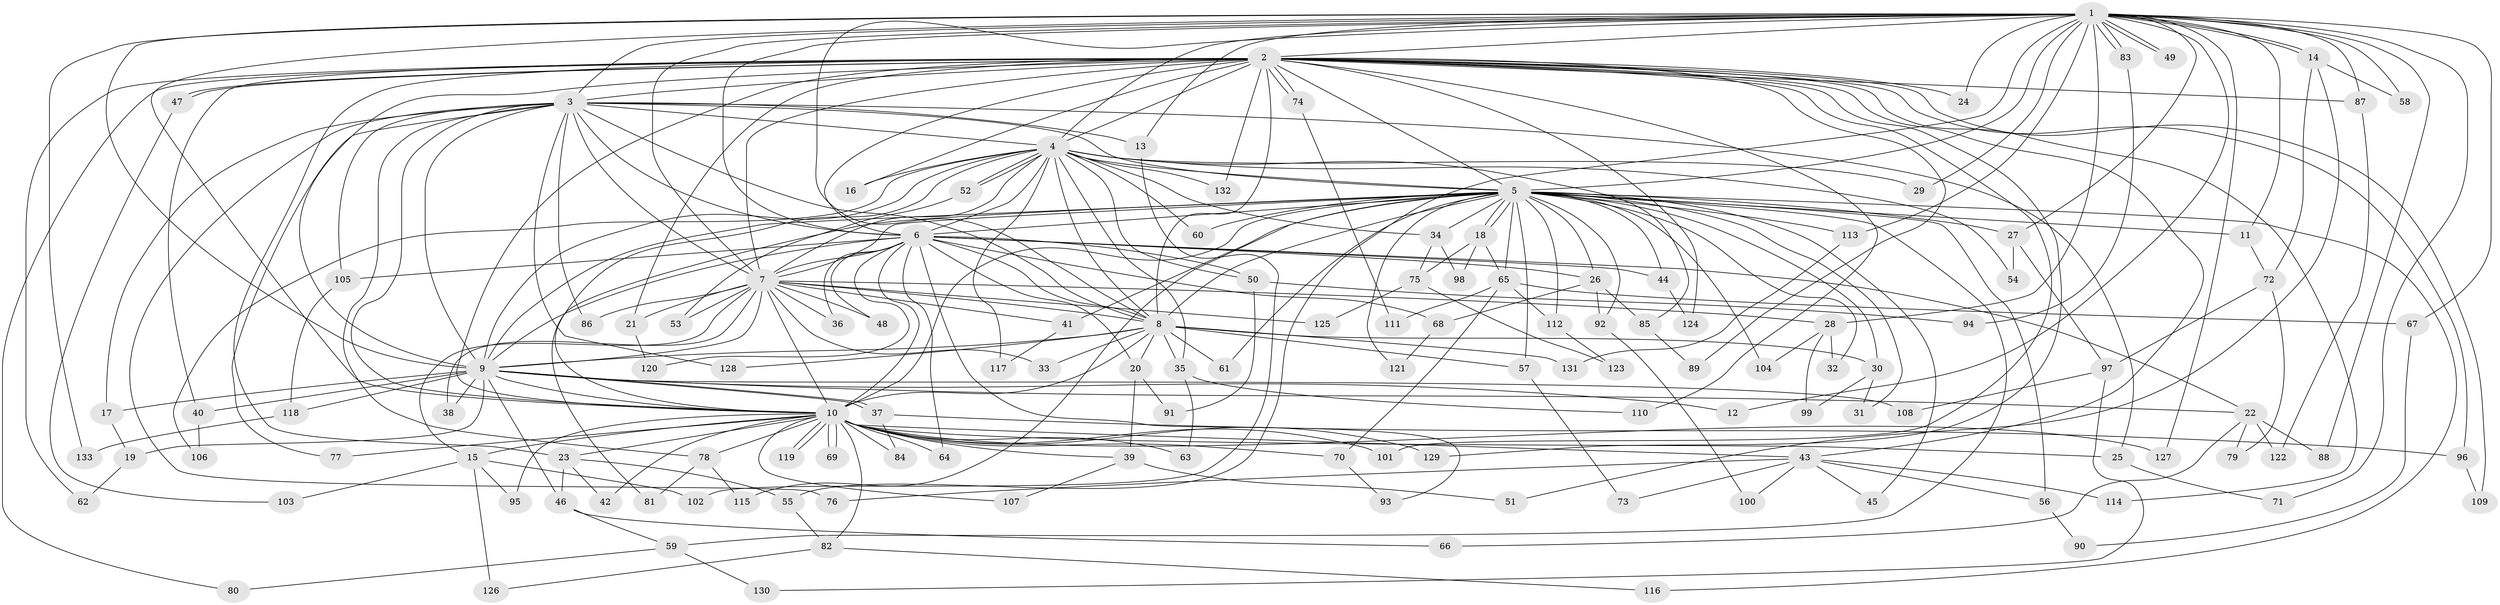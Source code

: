 // Generated by graph-tools (version 1.1) at 2025/10/02/27/25 16:10:57]
// undirected, 133 vertices, 291 edges
graph export_dot {
graph [start="1"]
  node [color=gray90,style=filled];
  1;
  2;
  3;
  4;
  5;
  6;
  7;
  8;
  9;
  10;
  11;
  12;
  13;
  14;
  15;
  16;
  17;
  18;
  19;
  20;
  21;
  22;
  23;
  24;
  25;
  26;
  27;
  28;
  29;
  30;
  31;
  32;
  33;
  34;
  35;
  36;
  37;
  38;
  39;
  40;
  41;
  42;
  43;
  44;
  45;
  46;
  47;
  48;
  49;
  50;
  51;
  52;
  53;
  54;
  55;
  56;
  57;
  58;
  59;
  60;
  61;
  62;
  63;
  64;
  65;
  66;
  67;
  68;
  69;
  70;
  71;
  72;
  73;
  74;
  75;
  76;
  77;
  78;
  79;
  80;
  81;
  82;
  83;
  84;
  85;
  86;
  87;
  88;
  89;
  90;
  91;
  92;
  93;
  94;
  95;
  96;
  97;
  98;
  99;
  100;
  101;
  102;
  103;
  104;
  105;
  106;
  107;
  108;
  109;
  110;
  111;
  112;
  113;
  114;
  115;
  116;
  117;
  118;
  119;
  120;
  121;
  122;
  123;
  124;
  125;
  126;
  127;
  128;
  129;
  130;
  131;
  132;
  133;
  1 -- 2;
  1 -- 3;
  1 -- 4;
  1 -- 5;
  1 -- 6;
  1 -- 7;
  1 -- 8;
  1 -- 9;
  1 -- 10;
  1 -- 11;
  1 -- 12;
  1 -- 13;
  1 -- 14;
  1 -- 14;
  1 -- 24;
  1 -- 27;
  1 -- 28;
  1 -- 29;
  1 -- 49;
  1 -- 49;
  1 -- 55;
  1 -- 58;
  1 -- 67;
  1 -- 71;
  1 -- 83;
  1 -- 83;
  1 -- 87;
  1 -- 88;
  1 -- 113;
  1 -- 127;
  1 -- 133;
  2 -- 3;
  2 -- 4;
  2 -- 5;
  2 -- 6;
  2 -- 7;
  2 -- 8;
  2 -- 9;
  2 -- 10;
  2 -- 16;
  2 -- 21;
  2 -- 23;
  2 -- 24;
  2 -- 40;
  2 -- 43;
  2 -- 47;
  2 -- 47;
  2 -- 62;
  2 -- 74;
  2 -- 74;
  2 -- 80;
  2 -- 87;
  2 -- 89;
  2 -- 96;
  2 -- 101;
  2 -- 109;
  2 -- 110;
  2 -- 114;
  2 -- 124;
  2 -- 129;
  2 -- 132;
  3 -- 4;
  3 -- 5;
  3 -- 6;
  3 -- 7;
  3 -- 8;
  3 -- 9;
  3 -- 10;
  3 -- 13;
  3 -- 17;
  3 -- 25;
  3 -- 76;
  3 -- 77;
  3 -- 78;
  3 -- 86;
  3 -- 105;
  3 -- 128;
  4 -- 5;
  4 -- 6;
  4 -- 7;
  4 -- 8;
  4 -- 9;
  4 -- 10;
  4 -- 16;
  4 -- 29;
  4 -- 34;
  4 -- 35;
  4 -- 50;
  4 -- 52;
  4 -- 52;
  4 -- 54;
  4 -- 60;
  4 -- 85;
  4 -- 106;
  4 -- 117;
  4 -- 132;
  5 -- 6;
  5 -- 7;
  5 -- 8;
  5 -- 9;
  5 -- 10;
  5 -- 11;
  5 -- 18;
  5 -- 18;
  5 -- 26;
  5 -- 27;
  5 -- 30;
  5 -- 31;
  5 -- 32;
  5 -- 34;
  5 -- 41;
  5 -- 44;
  5 -- 45;
  5 -- 56;
  5 -- 57;
  5 -- 59;
  5 -- 60;
  5 -- 61;
  5 -- 65;
  5 -- 81;
  5 -- 92;
  5 -- 104;
  5 -- 112;
  5 -- 113;
  5 -- 115;
  5 -- 116;
  5 -- 121;
  6 -- 7;
  6 -- 8;
  6 -- 9;
  6 -- 10;
  6 -- 20;
  6 -- 22;
  6 -- 26;
  6 -- 36;
  6 -- 44;
  6 -- 48;
  6 -- 50;
  6 -- 64;
  6 -- 68;
  6 -- 93;
  6 -- 105;
  6 -- 120;
  7 -- 8;
  7 -- 9;
  7 -- 10;
  7 -- 15;
  7 -- 21;
  7 -- 28;
  7 -- 33;
  7 -- 36;
  7 -- 38;
  7 -- 41;
  7 -- 48;
  7 -- 53;
  7 -- 86;
  7 -- 125;
  8 -- 9;
  8 -- 10;
  8 -- 20;
  8 -- 30;
  8 -- 33;
  8 -- 35;
  8 -- 57;
  8 -- 61;
  8 -- 128;
  8 -- 131;
  9 -- 10;
  9 -- 12;
  9 -- 17;
  9 -- 19;
  9 -- 22;
  9 -- 37;
  9 -- 37;
  9 -- 38;
  9 -- 40;
  9 -- 46;
  9 -- 108;
  9 -- 118;
  10 -- 15;
  10 -- 23;
  10 -- 25;
  10 -- 39;
  10 -- 42;
  10 -- 43;
  10 -- 63;
  10 -- 64;
  10 -- 69;
  10 -- 69;
  10 -- 70;
  10 -- 77;
  10 -- 78;
  10 -- 82;
  10 -- 84;
  10 -- 95;
  10 -- 101;
  10 -- 107;
  10 -- 119;
  10 -- 119;
  10 -- 127;
  10 -- 129;
  11 -- 72;
  13 -- 102;
  14 -- 51;
  14 -- 58;
  14 -- 72;
  15 -- 95;
  15 -- 102;
  15 -- 103;
  15 -- 126;
  17 -- 19;
  18 -- 65;
  18 -- 75;
  18 -- 98;
  19 -- 62;
  20 -- 39;
  20 -- 91;
  21 -- 120;
  22 -- 66;
  22 -- 79;
  22 -- 88;
  22 -- 122;
  23 -- 42;
  23 -- 46;
  23 -- 55;
  25 -- 71;
  26 -- 68;
  26 -- 85;
  26 -- 92;
  27 -- 54;
  27 -- 97;
  28 -- 32;
  28 -- 99;
  28 -- 104;
  30 -- 31;
  30 -- 99;
  34 -- 75;
  34 -- 98;
  35 -- 63;
  35 -- 110;
  37 -- 84;
  37 -- 96;
  39 -- 51;
  39 -- 107;
  40 -- 106;
  41 -- 117;
  43 -- 45;
  43 -- 56;
  43 -- 73;
  43 -- 76;
  43 -- 100;
  43 -- 114;
  44 -- 124;
  46 -- 59;
  46 -- 66;
  47 -- 103;
  50 -- 91;
  50 -- 94;
  52 -- 53;
  55 -- 82;
  56 -- 90;
  57 -- 73;
  59 -- 80;
  59 -- 130;
  65 -- 67;
  65 -- 70;
  65 -- 111;
  65 -- 112;
  67 -- 90;
  68 -- 121;
  70 -- 93;
  72 -- 79;
  72 -- 97;
  74 -- 111;
  75 -- 123;
  75 -- 125;
  78 -- 81;
  78 -- 115;
  82 -- 116;
  82 -- 126;
  83 -- 94;
  85 -- 89;
  87 -- 122;
  92 -- 100;
  96 -- 109;
  97 -- 108;
  97 -- 130;
  105 -- 118;
  112 -- 123;
  113 -- 131;
  118 -- 133;
}
